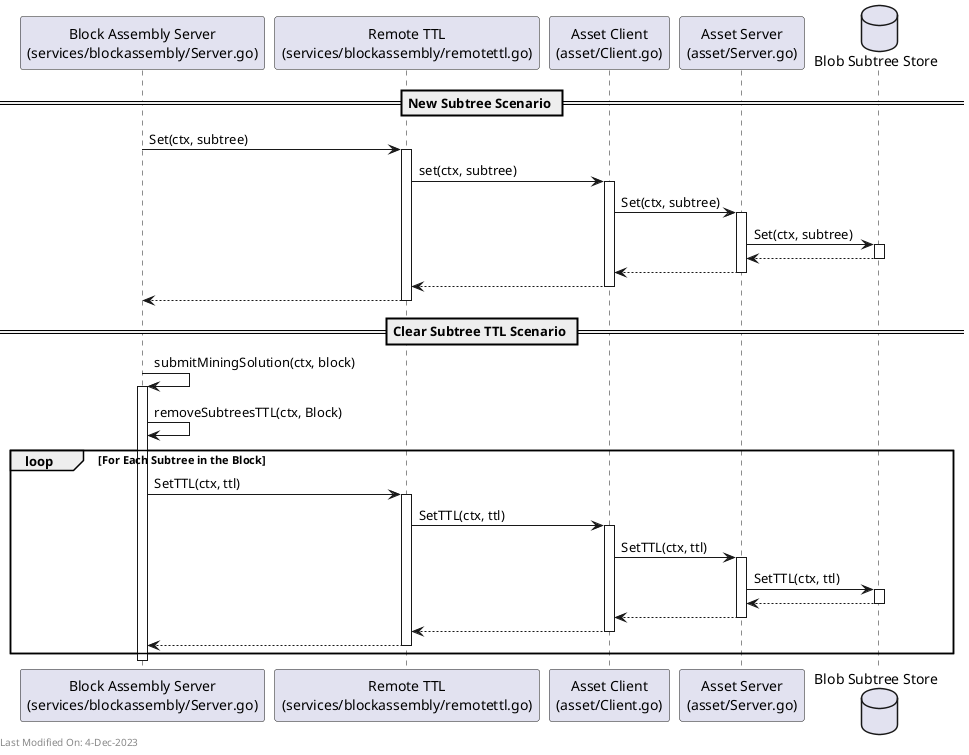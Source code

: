 @startuml
participant "Block Assembly Server\n(services/blockassembly/Server.go)" as BlockAssemblyServer
participant "Remote TTL\n(services/blockassembly/remotettl.go)" as RemoteTTL
participant "Asset Client\n(asset/Client.go)" as AssetClient
participant "Asset Server\n(asset/Server.go)" as AssetServer
database "Blob Subtree Store" as BlobStore

== New Subtree Scenario ==
BlockAssemblyServer -> RemoteTTL : Set(ctx, subtree)
activate RemoteTTL
RemoteTTL -> AssetClient : set(ctx, subtree)
activate AssetClient
AssetClient -> AssetServer : Set(ctx, subtree)
activate AssetServer
AssetServer -> BlobStore : Set(ctx, subtree)
activate BlobStore
BlobStore --> AssetServer
deactivate BlobStore
AssetServer --> AssetClient
deactivate AssetServer
AssetClient --> RemoteTTL
deactivate AssetClient
RemoteTTL --> BlockAssemblyServer
deactivate RemoteTTL

== Clear Subtree TTL Scenario ==
BlockAssemblyServer -> BlockAssemblyServer : submitMiningSolution(ctx, block)
activate BlockAssemblyServer
BlockAssemblyServer -> BlockAssemblyServer : removeSubtreesTTL(ctx, Block)
loop For Each Subtree in the Block
    BlockAssemblyServer -> RemoteTTL : SetTTL(ctx, ttl)
    activate RemoteTTL
    RemoteTTL -> AssetClient : SetTTL(ctx, ttl)
    activate AssetClient
    AssetClient -> AssetServer : SetTTL(ctx, ttl)
    activate AssetServer
    AssetServer -> BlobStore : SetTTL(ctx, ttl)
    activate BlobStore
    BlobStore --> AssetServer
    deactivate BlobStore
    AssetServer --> AssetClient
    deactivate AssetServer
    AssetClient --> RemoteTTL
    deactivate AssetClient
    RemoteTTL --> BlockAssemblyServer
    deactivate RemoteTTL
end
deactivate BlockAssemblyServer

left footer Last Modified On: 4-Dec-2023

@enduml
